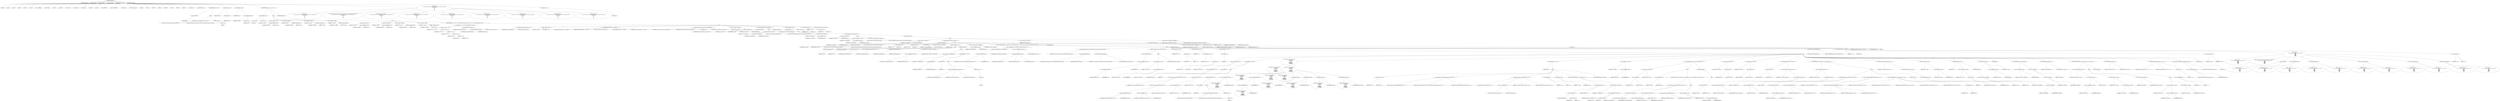 digraph hostapd_notif_assoc {  
"1000130" [label = "(METHOD,hostapd_notif_assoc)" ]
"1000131" [label = "(PARAM,hostapd_data *hapd)" ]
"1000132" [label = "(PARAM,const u8 *addr)" ]
"1000133" [label = "(PARAM,const u8 *req_ies)" ]
"1000134" [label = "(PARAM,size_t req_ies_len)" ]
"1000135" [label = "(PARAM,int reassoc)" ]
"1000136" [label = "(BLOCK,,)" ]
"1000137" [label = "(LOCAL,v5: int)" ]
"1000138" [label = "(LOCAL,v6: int)" ]
"1000139" [label = "(LOCAL,v8: int)" ]
"1000140" [label = "(LOCAL,v9: int)" ]
"1000141" [label = "(LOCAL,v10: int)" ]
"1000142" [label = "(LOCAL,v11: int)" ]
"1000143" [label = "(LOCAL,v12: hostapd_data *)" ]
"1000144" [label = "(LOCAL,v13: const u8 *)" ]
"1000145" [label = "(LOCAL,v14: int)" ]
"1000146" [label = "(LOCAL,v16: size_t)" ]
"1000147" [label = "(LOCAL,v17: const u8 *)" ]
"1000148" [label = "(LOCAL,v18: sta_info *)" ]
"1000149" [label = "(LOCAL,v19: sta_info *)" ]
"1000150" [label = "(LOCAL,v20: bool)" ]
"1000151" [label = "(LOCAL,v21: int)" ]
"1000152" [label = "(LOCAL,v22: unsigned int)" ]
"1000153" [label = "(LOCAL,v23: wpa_state_machine *)" ]
"1000154" [label = "(LOCAL,v24: wpa_event)" ]
"1000155" [label = "(LOCAL,v25: wpa_state_machine *)" ]
"1000156" [label = "(LOCAL,v26: int)" ]
"1000157" [label = "(LOCAL,v27: int)" ]
"1000158" [label = "(LOCAL,v28: u32)" ]
"1000159" [label = "(LOCAL,v29: int)" ]
"1000160" [label = "(LOCAL,v30: bool)" ]
"1000161" [label = "(LOCAL,v31: int)" ]
"1000162" [label = "(LOCAL,v32: u32)" ]
"1000163" [label = "(LOCAL,v33: u8 *)" ]
"1000164" [label = "(LOCAL,eid: u8 [ 1064 ])" ]
"1000165" [label = "(LOCAL,elems: ieee802_11_elems)" ]
"1000166" [label = "(CONTROL_STRUCTURE,if ( !addr ),if ( !addr ))" ]
"1000167" [label = "(<operator>.logicalNot,!addr)" ]
"1000168" [label = "(IDENTIFIER,addr,!addr)" ]
"1000169" [label = "(BLOCK,,)" ]
"1000170" [label = "(wpa_printf,wpa_printf(2, \"hostapd_notif_assoc: Skip event with no address\"))" ]
"1000171" [label = "(LITERAL,2,wpa_printf(2, \"hostapd_notif_assoc: Skip event with no address\"))" ]
"1000172" [label = "(LITERAL,\"hostapd_notif_assoc: Skip event with no address\",wpa_printf(2, \"hostapd_notif_assoc: Skip event with no address\"))" ]
"1000173" [label = "(RETURN,return -1;,return -1;)" ]
"1000174" [label = "(<operator>.minus,-1)" ]
"1000175" [label = "(LITERAL,1,-1)" ]
"1000176" [label = "(<operator>.assignment,v5 = *addr)" ]
"1000177" [label = "(IDENTIFIER,v5,v5 = *addr)" ]
"1000178" [label = "(<operator>.indirection,*addr)" ]
"1000179" [label = "(IDENTIFIER,addr,v5 = *addr)" ]
"1000180" [label = "(<operator>.assignment,v6 = addr[1])" ]
"1000181" [label = "(IDENTIFIER,v6,v6 = addr[1])" ]
"1000182" [label = "(<operator>.indirectIndexAccess,addr[1])" ]
"1000183" [label = "(IDENTIFIER,addr,v6 = addr[1])" ]
"1000184" [label = "(LITERAL,1,v6 = addr[1])" ]
"1000185" [label = "(CONTROL_STRUCTURE,if ( (v5 & 1) != 0 ),if ( (v5 & 1) != 0 ))" ]
"1000186" [label = "(<operator>.notEquals,(v5 & 1) != 0)" ]
"1000187" [label = "(<operator>.and,v5 & 1)" ]
"1000188" [label = "(IDENTIFIER,v5,v5 & 1)" ]
"1000189" [label = "(LITERAL,1,v5 & 1)" ]
"1000190" [label = "(LITERAL,0,(v5 & 1) != 0)" ]
"1000191" [label = "(BLOCK,,)" ]
"1000192" [label = "(<operator>.assignment,v8 = addr[2])" ]
"1000193" [label = "(IDENTIFIER,v8,v8 = addr[2])" ]
"1000194" [label = "(<operator>.indirectIndexAccess,addr[2])" ]
"1000195" [label = "(IDENTIFIER,addr,v8 = addr[2])" ]
"1000196" [label = "(LITERAL,2,v8 = addr[2])" ]
"1000197" [label = "(<operator>.assignment,v9 = addr[3])" ]
"1000198" [label = "(IDENTIFIER,v9,v9 = addr[3])" ]
"1000199" [label = "(<operator>.indirectIndexAccess,addr[3])" ]
"1000200" [label = "(IDENTIFIER,addr,v9 = addr[3])" ]
"1000201" [label = "(LITERAL,3,v9 = addr[3])" ]
"1000202" [label = "(<operator>.assignment,v10 = addr[4])" ]
"1000203" [label = "(IDENTIFIER,v10,v10 = addr[4])" ]
"1000204" [label = "(<operator>.indirectIndexAccess,addr[4])" ]
"1000205" [label = "(IDENTIFIER,addr,v10 = addr[4])" ]
"1000206" [label = "(LITERAL,4,v10 = addr[4])" ]
"1000207" [label = "(<operator>.assignment,v11 = addr[5])" ]
"1000208" [label = "(IDENTIFIER,v11,v11 = addr[5])" ]
"1000209" [label = "(<operator>.indirectIndexAccess,addr[5])" ]
"1000210" [label = "(IDENTIFIER,addr,v11 = addr[5])" ]
"1000211" [label = "(LITERAL,5,v11 = addr[5])" ]
"1000212" [label = "(CONTROL_STRUCTURE,else,else)" ]
"1000213" [label = "(BLOCK,,)" ]
"1000214" [label = "(<operator>.assignment,v8 = addr[2])" ]
"1000215" [label = "(IDENTIFIER,v8,v8 = addr[2])" ]
"1000216" [label = "(<operator>.indirectIndexAccess,addr[2])" ]
"1000217" [label = "(IDENTIFIER,addr,v8 = addr[2])" ]
"1000218" [label = "(LITERAL,2,v8 = addr[2])" ]
"1000219" [label = "(<operator>.assignment,v9 = addr[3])" ]
"1000220" [label = "(IDENTIFIER,v9,v9 = addr[3])" ]
"1000221" [label = "(<operator>.indirectIndexAccess,addr[3])" ]
"1000222" [label = "(IDENTIFIER,addr,v9 = addr[3])" ]
"1000223" [label = "(LITERAL,3,v9 = addr[3])" ]
"1000224" [label = "(<operator>.assignment,v10 = addr[4])" ]
"1000225" [label = "(IDENTIFIER,v10,v10 = addr[4])" ]
"1000226" [label = "(<operator>.indirectIndexAccess,addr[4])" ]
"1000227" [label = "(IDENTIFIER,addr,v10 = addr[4])" ]
"1000228" [label = "(LITERAL,4,v10 = addr[4])" ]
"1000229" [label = "(<operator>.assignment,v11 = addr[5])" ]
"1000230" [label = "(IDENTIFIER,v11,v11 = addr[5])" ]
"1000231" [label = "(<operator>.indirectIndexAccess,addr[5])" ]
"1000232" [label = "(IDENTIFIER,addr,v11 = addr[5])" ]
"1000233" [label = "(LITERAL,5,v11 = addr[5])" ]
"1000234" [label = "(CONTROL_STRUCTURE,if ( v6 | v5 | v8 | v9 | v10 | v11 && memcmp(addr, hapd->own_addr, 6u) ),if ( v6 | v5 | v8 | v9 | v10 | v11 && memcmp(addr, hapd->own_addr, 6u) ))" ]
"1000235" [label = "(<operator>.logicalAnd,v6 | v5 | v8 | v9 | v10 | v11 && memcmp(addr, hapd->own_addr, 6u))" ]
"1000236" [label = "(<operator>.or,v6 | v5 | v8 | v9 | v10 | v11)" ]
"1000237" [label = "(IDENTIFIER,v6,v6 | v5 | v8 | v9 | v10 | v11)" ]
"1000238" [label = "(<operator>.or,v5 | v8 | v9 | v10 | v11)" ]
"1000239" [label = "(IDENTIFIER,v5,v5 | v8 | v9 | v10 | v11)" ]
"1000240" [label = "(<operator>.or,v8 | v9 | v10 | v11)" ]
"1000241" [label = "(IDENTIFIER,v8,v8 | v9 | v10 | v11)" ]
"1000242" [label = "(<operator>.or,v9 | v10 | v11)" ]
"1000243" [label = "(IDENTIFIER,v9,v9 | v10 | v11)" ]
"1000244" [label = "(<operator>.or,v10 | v11)" ]
"1000245" [label = "(IDENTIFIER,v10,v10 | v11)" ]
"1000246" [label = "(IDENTIFIER,v11,v10 | v11)" ]
"1000247" [label = "(memcmp,memcmp(addr, hapd->own_addr, 6u))" ]
"1000248" [label = "(IDENTIFIER,addr,memcmp(addr, hapd->own_addr, 6u))" ]
"1000249" [label = "(<operator>.indirectFieldAccess,hapd->own_addr)" ]
"1000250" [label = "(IDENTIFIER,hapd,memcmp(addr, hapd->own_addr, 6u))" ]
"1000251" [label = "(FIELD_IDENTIFIER,own_addr,own_addr)" ]
"1000252" [label = "(LITERAL,6u,memcmp(addr, hapd->own_addr, 6u))" ]
"1000253" [label = "(BLOCK,,)" ]
"1000254" [label = "(random_add_randomness,random_add_randomness(addr, 6u))" ]
"1000255" [label = "(IDENTIFIER,addr,random_add_randomness(addr, 6u))" ]
"1000256" [label = "(LITERAL,6u,random_add_randomness(addr, 6u))" ]
"1000257" [label = "(<operator>.assignment,v12 = hapd)" ]
"1000258" [label = "(IDENTIFIER,v12,v12 = hapd)" ]
"1000259" [label = "(IDENTIFIER,hapd,v12 = hapd)" ]
"1000260" [label = "(hostapd_logger,hostapd_logger(hapd, addr, 1u, 2, \"associated\"))" ]
"1000261" [label = "(IDENTIFIER,hapd,hostapd_logger(hapd, addr, 1u, 2, \"associated\"))" ]
"1000262" [label = "(IDENTIFIER,addr,hostapd_logger(hapd, addr, 1u, 2, \"associated\"))" ]
"1000263" [label = "(LITERAL,1u,hostapd_logger(hapd, addr, 1u, 2, \"associated\"))" ]
"1000264" [label = "(LITERAL,2,hostapd_logger(hapd, addr, 1u, 2, \"associated\"))" ]
"1000265" [label = "(LITERAL,\"associated\",hostapd_logger(hapd, addr, 1u, 2, \"associated\"))" ]
"1000266" [label = "(ieee802_11_parse_elems,ieee802_11_parse_elems(req_ies, req_ies_len, &elems, 0))" ]
"1000267" [label = "(IDENTIFIER,req_ies,ieee802_11_parse_elems(req_ies, req_ies_len, &elems, 0))" ]
"1000268" [label = "(IDENTIFIER,req_ies_len,ieee802_11_parse_elems(req_ies, req_ies_len, &elems, 0))" ]
"1000269" [label = "(<operator>.addressOf,&elems)" ]
"1000270" [label = "(IDENTIFIER,elems,ieee802_11_parse_elems(req_ies, req_ies_len, &elems, 0))" ]
"1000271" [label = "(LITERAL,0,ieee802_11_parse_elems(req_ies, req_ies_len, &elems, 0))" ]
"1000272" [label = "(<operator>.assignment,v13 = elems.wps_ie)" ]
"1000273" [label = "(IDENTIFIER,v13,v13 = elems.wps_ie)" ]
"1000274" [label = "(<operator>.fieldAccess,elems.wps_ie)" ]
"1000275" [label = "(IDENTIFIER,elems,v13 = elems.wps_ie)" ]
"1000276" [label = "(FIELD_IDENTIFIER,wps_ie,wps_ie)" ]
"1000277" [label = "(CONTROL_STRUCTURE,if ( elems.wps_ie ),if ( elems.wps_ie ))" ]
"1000278" [label = "(<operator>.fieldAccess,elems.wps_ie)" ]
"1000279" [label = "(IDENTIFIER,elems,if ( elems.wps_ie ))" ]
"1000280" [label = "(FIELD_IDENTIFIER,wps_ie,wps_ie)" ]
"1000281" [label = "(BLOCK,,)" ]
"1000282" [label = "(<operator>.assignment,v14 = elems.wps_ie_len)" ]
"1000283" [label = "(IDENTIFIER,v14,v14 = elems.wps_ie_len)" ]
"1000284" [label = "(<operator>.fieldAccess,elems.wps_ie_len)" ]
"1000285" [label = "(IDENTIFIER,elems,v14 = elems.wps_ie_len)" ]
"1000286" [label = "(FIELD_IDENTIFIER,wps_ie_len,wps_ie_len)" ]
"1000287" [label = "(wpa_printf,wpa_printf(2, \"STA included WPS IE in (Re)AssocReq\"))" ]
"1000288" [label = "(LITERAL,2,wpa_printf(2, \"STA included WPS IE in (Re)AssocReq\"))" ]
"1000289" [label = "(LITERAL,\"STA included WPS IE in (Re)AssocReq\",wpa_printf(2, \"STA included WPS IE in (Re)AssocReq\"))" ]
"1000290" [label = "(CONTROL_STRUCTURE,else,else)" ]
"1000291" [label = "(BLOCK,,)" ]
"1000292" [label = "(<operator>.assignment,v13 = elems.rsn_ie)" ]
"1000293" [label = "(IDENTIFIER,v13,v13 = elems.rsn_ie)" ]
"1000294" [label = "(<operator>.fieldAccess,elems.rsn_ie)" ]
"1000295" [label = "(IDENTIFIER,elems,v13 = elems.rsn_ie)" ]
"1000296" [label = "(FIELD_IDENTIFIER,rsn_ie,rsn_ie)" ]
"1000297" [label = "(CONTROL_STRUCTURE,if ( elems.rsn_ie ),if ( elems.rsn_ie ))" ]
"1000298" [label = "(<operator>.fieldAccess,elems.rsn_ie)" ]
"1000299" [label = "(IDENTIFIER,elems,if ( elems.rsn_ie ))" ]
"1000300" [label = "(FIELD_IDENTIFIER,rsn_ie,rsn_ie)" ]
"1000301" [label = "(BLOCK,,)" ]
"1000302" [label = "(<operator>.assignment,v14 = elems.rsn_ie_len)" ]
"1000303" [label = "(IDENTIFIER,v14,v14 = elems.rsn_ie_len)" ]
"1000304" [label = "(<operator>.fieldAccess,elems.rsn_ie_len)" ]
"1000305" [label = "(IDENTIFIER,elems,v14 = elems.rsn_ie_len)" ]
"1000306" [label = "(FIELD_IDENTIFIER,rsn_ie_len,rsn_ie_len)" ]
"1000307" [label = "(wpa_printf,wpa_printf(2, \"STA included RSN IE in (Re)AssocReq\"))" ]
"1000308" [label = "(LITERAL,2,wpa_printf(2, \"STA included RSN IE in (Re)AssocReq\"))" ]
"1000309" [label = "(LITERAL,\"STA included RSN IE in (Re)AssocReq\",wpa_printf(2, \"STA included RSN IE in (Re)AssocReq\"))" ]
"1000310" [label = "(CONTROL_STRUCTURE,else,else)" ]
"1000311" [label = "(BLOCK,,)" ]
"1000312" [label = "(<operator>.assignment,v13 = elems.wpa_ie)" ]
"1000313" [label = "(IDENTIFIER,v13,v13 = elems.wpa_ie)" ]
"1000314" [label = "(<operator>.fieldAccess,elems.wpa_ie)" ]
"1000315" [label = "(IDENTIFIER,elems,v13 = elems.wpa_ie)" ]
"1000316" [label = "(FIELD_IDENTIFIER,wpa_ie,wpa_ie)" ]
"1000317" [label = "(CONTROL_STRUCTURE,if ( !elems.wpa_ie ),if ( !elems.wpa_ie ))" ]
"1000318" [label = "(<operator>.logicalNot,!elems.wpa_ie)" ]
"1000319" [label = "(<operator>.fieldAccess,elems.wpa_ie)" ]
"1000320" [label = "(IDENTIFIER,elems,!elems.wpa_ie)" ]
"1000321" [label = "(FIELD_IDENTIFIER,wpa_ie,wpa_ie)" ]
"1000322" [label = "(BLOCK,,)" ]
"1000323" [label = "(wpa_printf,wpa_printf(2, \"STA did not include WPS/RSN/WPA IE in (Re)AssocReq\"))" ]
"1000324" [label = "(LITERAL,2,wpa_printf(2, \"STA did not include WPS/RSN/WPA IE in (Re)AssocReq\"))" ]
"1000325" [label = "(LITERAL,\"STA did not include WPS/RSN/WPA IE in (Re)AssocReq\",wpa_printf(2, \"STA did not include WPS/RSN/WPA IE in (Re)AssocReq\"))" ]
"1000326" [label = "(<operator>.assignment,v17 = 0)" ]
"1000327" [label = "(IDENTIFIER,v17,v17 = 0)" ]
"1000328" [label = "(LITERAL,0,v17 = 0)" ]
"1000329" [label = "(<operator>.assignment,v16 = 0)" ]
"1000330" [label = "(IDENTIFIER,v16,v16 = 0)" ]
"1000331" [label = "(LITERAL,0,v16 = 0)" ]
"1000332" [label = "(JUMP_TARGET,LABEL_17)" ]
"1000333" [label = "(<operator>.assignment,v18 = ap_get_sta(hapd, addr))" ]
"1000334" [label = "(IDENTIFIER,v18,v18 = ap_get_sta(hapd, addr))" ]
"1000335" [label = "(ap_get_sta,ap_get_sta(hapd, addr))" ]
"1000336" [label = "(IDENTIFIER,hapd,ap_get_sta(hapd, addr))" ]
"1000337" [label = "(IDENTIFIER,addr,ap_get_sta(hapd, addr))" ]
"1000338" [label = "(CONTROL_STRUCTURE,if ( v18 ),if ( v18 ))" ]
"1000339" [label = "(IDENTIFIER,v18,if ( v18 ))" ]
"1000340" [label = "(BLOCK,,)" ]
"1000341" [label = "(<operator>.assignment,v19 = v18)" ]
"1000342" [label = "(IDENTIFIER,v19,v19 = v18)" ]
"1000343" [label = "(IDENTIFIER,v18,v19 = v18)" ]
"1000344" [label = "(ap_sta_no_session_timeout,ap_sta_no_session_timeout(hapd, v18))" ]
"1000345" [label = "(IDENTIFIER,hapd,ap_sta_no_session_timeout(hapd, v18))" ]
"1000346" [label = "(IDENTIFIER,v18,ap_sta_no_session_timeout(hapd, v18))" ]
"1000347" [label = "(accounting_sta_stop,accounting_sta_stop(hapd, v19))" ]
"1000348" [label = "(IDENTIFIER,hapd,accounting_sta_stop(hapd, v19))" ]
"1000349" [label = "(IDENTIFIER,v19,accounting_sta_stop(hapd, v19))" ]
"1000350" [label = "(<operator>.assignment,v19->timeout_next = STA_NULLFUNC)" ]
"1000351" [label = "(<operator>.indirectFieldAccess,v19->timeout_next)" ]
"1000352" [label = "(IDENTIFIER,v19,v19->timeout_next = STA_NULLFUNC)" ]
"1000353" [label = "(FIELD_IDENTIFIER,timeout_next,timeout_next)" ]
"1000354" [label = "(IDENTIFIER,STA_NULLFUNC,v19->timeout_next = STA_NULLFUNC)" ]
"1000355" [label = "(CONTROL_STRUCTURE,else,else)" ]
"1000356" [label = "(BLOCK,,)" ]
"1000357" [label = "(<operator>.assignment,v19 = ap_sta_add(hapd, addr))" ]
"1000358" [label = "(IDENTIFIER,v19,v19 = ap_sta_add(hapd, addr))" ]
"1000359" [label = "(ap_sta_add,ap_sta_add(hapd, addr))" ]
"1000360" [label = "(IDENTIFIER,hapd,ap_sta_add(hapd, addr))" ]
"1000361" [label = "(IDENTIFIER,addr,ap_sta_add(hapd, addr))" ]
"1000362" [label = "(CONTROL_STRUCTURE,if ( !v19 ),if ( !v19 ))" ]
"1000363" [label = "(<operator>.logicalNot,!v19)" ]
"1000364" [label = "(IDENTIFIER,v19,!v19)" ]
"1000365" [label = "(BLOCK,,)" ]
"1000366" [label = "(hostapd_drv_sta_disassoc,hostapd_drv_sta_disassoc(hapd, addr, 5))" ]
"1000367" [label = "(IDENTIFIER,hapd,hostapd_drv_sta_disassoc(hapd, addr, 5))" ]
"1000368" [label = "(IDENTIFIER,addr,hostapd_drv_sta_disassoc(hapd, addr, 5))" ]
"1000369" [label = "(LITERAL,5,hostapd_drv_sta_disassoc(hapd, addr, 5))" ]
"1000370" [label = "(RETURN,return -1;,return -1;)" ]
"1000371" [label = "(<operator>.minus,-1)" ]
"1000372" [label = "(LITERAL,1,-1)" ]
"1000373" [label = "(<operators>.assignmentAnd,v19->flags &= 0xFFFECFFF)" ]
"1000374" [label = "(<operator>.indirectFieldAccess,v19->flags)" ]
"1000375" [label = "(IDENTIFIER,v19,v19->flags &= 0xFFFECFFF)" ]
"1000376" [label = "(FIELD_IDENTIFIER,flags,flags)" ]
"1000377" [label = "(LITERAL,0xFFFECFFF,v19->flags &= 0xFFFECFFF)" ]
"1000378" [label = "(CONTROL_STRUCTURE,if ( hapd->iface->drv_max_acl_mac_addrs || hostapd_check_acl(hapd, addr, 0) == 1 ),if ( hapd->iface->drv_max_acl_mac_addrs || hostapd_check_acl(hapd, addr, 0) == 1 ))" ]
"1000379" [label = "(<operator>.logicalOr,hapd->iface->drv_max_acl_mac_addrs || hostapd_check_acl(hapd, addr, 0) == 1)" ]
"1000380" [label = "(<operator>.indirectFieldAccess,hapd->iface->drv_max_acl_mac_addrs)" ]
"1000381" [label = "(<operator>.indirectFieldAccess,hapd->iface)" ]
"1000382" [label = "(IDENTIFIER,hapd,hapd->iface->drv_max_acl_mac_addrs || hostapd_check_acl(hapd, addr, 0) == 1)" ]
"1000383" [label = "(FIELD_IDENTIFIER,iface,iface)" ]
"1000384" [label = "(FIELD_IDENTIFIER,drv_max_acl_mac_addrs,drv_max_acl_mac_addrs)" ]
"1000385" [label = "(<operator>.equals,hostapd_check_acl(hapd, addr, 0) == 1)" ]
"1000386" [label = "(hostapd_check_acl,hostapd_check_acl(hapd, addr, 0))" ]
"1000387" [label = "(IDENTIFIER,hapd,hostapd_check_acl(hapd, addr, 0))" ]
"1000388" [label = "(IDENTIFIER,addr,hostapd_check_acl(hapd, addr, 0))" ]
"1000389" [label = "(LITERAL,0,hostapd_check_acl(hapd, addr, 0))" ]
"1000390" [label = "(LITERAL,1,hostapd_check_acl(hapd, addr, 0) == 1)" ]
"1000391" [label = "(BLOCK,,)" ]
"1000392" [label = "(ap_copy_sta_supp_op_classes,ap_copy_sta_supp_op_classes(v19, elems.supp_op_classes, elems.supp_op_classes_len))" ]
"1000393" [label = "(IDENTIFIER,v19,ap_copy_sta_supp_op_classes(v19, elems.supp_op_classes, elems.supp_op_classes_len))" ]
"1000394" [label = "(<operator>.fieldAccess,elems.supp_op_classes)" ]
"1000395" [label = "(IDENTIFIER,elems,ap_copy_sta_supp_op_classes(v19, elems.supp_op_classes, elems.supp_op_classes_len))" ]
"1000396" [label = "(FIELD_IDENTIFIER,supp_op_classes,supp_op_classes)" ]
"1000397" [label = "(<operator>.fieldAccess,elems.supp_op_classes_len)" ]
"1000398" [label = "(IDENTIFIER,elems,ap_copy_sta_supp_op_classes(v19, elems.supp_op_classes, elems.supp_op_classes_len))" ]
"1000399" [label = "(FIELD_IDENTIFIER,supp_op_classes_len,supp_op_classes_len)" ]
"1000400" [label = "(CONTROL_STRUCTURE,if ( !hapd->conf->wpa ),if ( !hapd->conf->wpa ))" ]
"1000401" [label = "(<operator>.logicalNot,!hapd->conf->wpa)" ]
"1000402" [label = "(<operator>.indirectFieldAccess,hapd->conf->wpa)" ]
"1000403" [label = "(<operator>.indirectFieldAccess,hapd->conf)" ]
"1000404" [label = "(IDENTIFIER,hapd,!hapd->conf->wpa)" ]
"1000405" [label = "(FIELD_IDENTIFIER,conf,conf)" ]
"1000406" [label = "(FIELD_IDENTIFIER,wpa,wpa)" ]
"1000407" [label = "(BLOCK,,)" ]
"1000408" [label = "(<operator>.assignment,v22 = v19->flags)" ]
"1000409" [label = "(IDENTIFIER,v22,v22 = v19->flags)" ]
"1000410" [label = "(<operator>.indirectFieldAccess,v19->flags)" ]
"1000411" [label = "(IDENTIFIER,v19,v22 = v19->flags)" ]
"1000412" [label = "(FIELD_IDENTIFIER,flags,flags)" ]
"1000413" [label = "(CONTROL_STRUCTURE,goto LABEL_29;,goto LABEL_29;)" ]
"1000414" [label = "(<operator>.assignment,v20 = v17 == 0)" ]
"1000415" [label = "(IDENTIFIER,v20,v20 = v17 == 0)" ]
"1000416" [label = "(<operator>.equals,v17 == 0)" ]
"1000417" [label = "(IDENTIFIER,v17,v17 == 0)" ]
"1000418" [label = "(LITERAL,0,v17 == 0)" ]
"1000419" [label = "(CONTROL_STRUCTURE,if ( v17 ),if ( v17 ))" ]
"1000420" [label = "(IDENTIFIER,v17,if ( v17 ))" ]
"1000421" [label = "(<operator>.assignment,v20 = v16 == 0)" ]
"1000422" [label = "(IDENTIFIER,v20,v20 = v16 == 0)" ]
"1000423" [label = "(<operator>.equals,v16 == 0)" ]
"1000424" [label = "(IDENTIFIER,v16,v16 == 0)" ]
"1000425" [label = "(LITERAL,0,v16 == 0)" ]
"1000426" [label = "(CONTROL_STRUCTURE,if ( !v20 ),if ( !v20 ))" ]
"1000427" [label = "(<operator>.logicalNot,!v20)" ]
"1000428" [label = "(IDENTIFIER,v20,!v20)" ]
"1000429" [label = "(BLOCK,,)" ]
"1000430" [label = "(<operator>.assignment,v25 = v19->wpa_sm)" ]
"1000431" [label = "(IDENTIFIER,v25,v25 = v19->wpa_sm)" ]
"1000432" [label = "(<operator>.indirectFieldAccess,v19->wpa_sm)" ]
"1000433" [label = "(IDENTIFIER,v19,v25 = v19->wpa_sm)" ]
"1000434" [label = "(FIELD_IDENTIFIER,wpa_sm,wpa_sm)" ]
"1000435" [label = "(CONTROL_STRUCTURE,if ( !v25 ),if ( !v25 ))" ]
"1000436" [label = "(<operator>.logicalNot,!v25)" ]
"1000437" [label = "(IDENTIFIER,v25,!v25)" ]
"1000438" [label = "(BLOCK,,)" ]
"1000439" [label = "(<operator>.assignment,v25 = wpa_auth_sta_init(hapd->wpa_auth, v19->addr, 0))" ]
"1000440" [label = "(IDENTIFIER,v25,v25 = wpa_auth_sta_init(hapd->wpa_auth, v19->addr, 0))" ]
"1000441" [label = "(wpa_auth_sta_init,wpa_auth_sta_init(hapd->wpa_auth, v19->addr, 0))" ]
"1000442" [label = "(<operator>.indirectFieldAccess,hapd->wpa_auth)" ]
"1000443" [label = "(IDENTIFIER,hapd,wpa_auth_sta_init(hapd->wpa_auth, v19->addr, 0))" ]
"1000444" [label = "(FIELD_IDENTIFIER,wpa_auth,wpa_auth)" ]
"1000445" [label = "(<operator>.indirectFieldAccess,v19->addr)" ]
"1000446" [label = "(IDENTIFIER,v19,wpa_auth_sta_init(hapd->wpa_auth, v19->addr, 0))" ]
"1000447" [label = "(FIELD_IDENTIFIER,addr,addr)" ]
"1000448" [label = "(LITERAL,0,wpa_auth_sta_init(hapd->wpa_auth, v19->addr, 0))" ]
"1000449" [label = "(<operator>.assignment,v19->wpa_sm = v25)" ]
"1000450" [label = "(<operator>.indirectFieldAccess,v19->wpa_sm)" ]
"1000451" [label = "(IDENTIFIER,v19,v19->wpa_sm = v25)" ]
"1000452" [label = "(FIELD_IDENTIFIER,wpa_sm,wpa_sm)" ]
"1000453" [label = "(IDENTIFIER,v25,v19->wpa_sm = v25)" ]
"1000454" [label = "(CONTROL_STRUCTURE,if ( !v25 ),if ( !v25 ))" ]
"1000455" [label = "(<operator>.logicalNot,!v25)" ]
"1000456" [label = "(IDENTIFIER,v25,!v25)" ]
"1000457" [label = "(BLOCK,,)" ]
"1000458" [label = "(wpa_printf,wpa_printf(5, \"Failed to initialize WPA state machine\"))" ]
"1000459" [label = "(LITERAL,5,wpa_printf(5, \"Failed to initialize WPA state machine\"))" ]
"1000460" [label = "(LITERAL,\"Failed to initialize WPA state machine\",wpa_printf(5, \"Failed to initialize WPA state machine\"))" ]
"1000461" [label = "(RETURN,return -1;,return -1;)" ]
"1000462" [label = "(<operator>.minus,-1)" ]
"1000463" [label = "(LITERAL,1,-1)" ]
"1000464" [label = "(<operator>.assignment,v26 = wpa_validate_wpa_ie(\n                        hapd->wpa_auth,\n                        v25,\n                        hapd->iface->freq,\n                        v17,\n                        v16,\n                        elems.mdie,\n                        elems.mdie_len,\n                        elems.owe_dh,\n                        elems.owe_dh_len))" ]
"1000465" [label = "(IDENTIFIER,v26,v26 = wpa_validate_wpa_ie(\n                        hapd->wpa_auth,\n                        v25,\n                        hapd->iface->freq,\n                        v17,\n                        v16,\n                        elems.mdie,\n                        elems.mdie_len,\n                        elems.owe_dh,\n                        elems.owe_dh_len))" ]
"1000466" [label = "(wpa_validate_wpa_ie,wpa_validate_wpa_ie(\n                        hapd->wpa_auth,\n                        v25,\n                        hapd->iface->freq,\n                        v17,\n                        v16,\n                        elems.mdie,\n                        elems.mdie_len,\n                        elems.owe_dh,\n                        elems.owe_dh_len))" ]
"1000467" [label = "(<operator>.indirectFieldAccess,hapd->wpa_auth)" ]
"1000468" [label = "(IDENTIFIER,hapd,wpa_validate_wpa_ie(\n                        hapd->wpa_auth,\n                        v25,\n                        hapd->iface->freq,\n                        v17,\n                        v16,\n                        elems.mdie,\n                        elems.mdie_len,\n                        elems.owe_dh,\n                        elems.owe_dh_len))" ]
"1000469" [label = "(FIELD_IDENTIFIER,wpa_auth,wpa_auth)" ]
"1000470" [label = "(IDENTIFIER,v25,wpa_validate_wpa_ie(\n                        hapd->wpa_auth,\n                        v25,\n                        hapd->iface->freq,\n                        v17,\n                        v16,\n                        elems.mdie,\n                        elems.mdie_len,\n                        elems.owe_dh,\n                        elems.owe_dh_len))" ]
"1000471" [label = "(<operator>.indirectFieldAccess,hapd->iface->freq)" ]
"1000472" [label = "(<operator>.indirectFieldAccess,hapd->iface)" ]
"1000473" [label = "(IDENTIFIER,hapd,wpa_validate_wpa_ie(\n                        hapd->wpa_auth,\n                        v25,\n                        hapd->iface->freq,\n                        v17,\n                        v16,\n                        elems.mdie,\n                        elems.mdie_len,\n                        elems.owe_dh,\n                        elems.owe_dh_len))" ]
"1000474" [label = "(FIELD_IDENTIFIER,iface,iface)" ]
"1000475" [label = "(FIELD_IDENTIFIER,freq,freq)" ]
"1000476" [label = "(IDENTIFIER,v17,wpa_validate_wpa_ie(\n                        hapd->wpa_auth,\n                        v25,\n                        hapd->iface->freq,\n                        v17,\n                        v16,\n                        elems.mdie,\n                        elems.mdie_len,\n                        elems.owe_dh,\n                        elems.owe_dh_len))" ]
"1000477" [label = "(IDENTIFIER,v16,wpa_validate_wpa_ie(\n                        hapd->wpa_auth,\n                        v25,\n                        hapd->iface->freq,\n                        v17,\n                        v16,\n                        elems.mdie,\n                        elems.mdie_len,\n                        elems.owe_dh,\n                        elems.owe_dh_len))" ]
"1000478" [label = "(<operator>.fieldAccess,elems.mdie)" ]
"1000479" [label = "(IDENTIFIER,elems,wpa_validate_wpa_ie(\n                        hapd->wpa_auth,\n                        v25,\n                        hapd->iface->freq,\n                        v17,\n                        v16,\n                        elems.mdie,\n                        elems.mdie_len,\n                        elems.owe_dh,\n                        elems.owe_dh_len))" ]
"1000480" [label = "(FIELD_IDENTIFIER,mdie,mdie)" ]
"1000481" [label = "(<operator>.fieldAccess,elems.mdie_len)" ]
"1000482" [label = "(IDENTIFIER,elems,wpa_validate_wpa_ie(\n                        hapd->wpa_auth,\n                        v25,\n                        hapd->iface->freq,\n                        v17,\n                        v16,\n                        elems.mdie,\n                        elems.mdie_len,\n                        elems.owe_dh,\n                        elems.owe_dh_len))" ]
"1000483" [label = "(FIELD_IDENTIFIER,mdie_len,mdie_len)" ]
"1000484" [label = "(<operator>.fieldAccess,elems.owe_dh)" ]
"1000485" [label = "(IDENTIFIER,elems,wpa_validate_wpa_ie(\n                        hapd->wpa_auth,\n                        v25,\n                        hapd->iface->freq,\n                        v17,\n                        v16,\n                        elems.mdie,\n                        elems.mdie_len,\n                        elems.owe_dh,\n                        elems.owe_dh_len))" ]
"1000486" [label = "(FIELD_IDENTIFIER,owe_dh,owe_dh)" ]
"1000487" [label = "(<operator>.fieldAccess,elems.owe_dh_len)" ]
"1000488" [label = "(IDENTIFIER,elems,wpa_validate_wpa_ie(\n                        hapd->wpa_auth,\n                        v25,\n                        hapd->iface->freq,\n                        v17,\n                        v16,\n                        elems.mdie,\n                        elems.mdie_len,\n                        elems.owe_dh,\n                        elems.owe_dh_len))" ]
"1000489" [label = "(FIELD_IDENTIFIER,owe_dh_len,owe_dh_len)" ]
"1000490" [label = "(CONTROL_STRUCTURE,if ( v26 ),if ( v26 ))" ]
"1000491" [label = "(IDENTIFIER,v26,if ( v26 ))" ]
"1000492" [label = "(BLOCK,,)" ]
"1000493" [label = "(<operator>.assignment,v27 = v26)" ]
"1000494" [label = "(IDENTIFIER,v27,v27 = v26)" ]
"1000495" [label = "(IDENTIFIER,v26,v27 = v26)" ]
"1000496" [label = "(wpa_printf,wpa_printf(2, \"WPA/RSN information element rejected? (res %u)\", v26))" ]
"1000497" [label = "(LITERAL,2,wpa_printf(2, \"WPA/RSN information element rejected? (res %u)\", v26))" ]
"1000498" [label = "(LITERAL,\"WPA/RSN information element rejected? (res %u)\",wpa_printf(2, \"WPA/RSN information element rejected? (res %u)\", v26))" ]
"1000499" [label = "(IDENTIFIER,v26,wpa_printf(2, \"WPA/RSN information element rejected? (res %u)\", v26))" ]
"1000500" [label = "(wpa_hexdump,wpa_hexdump(2, (const unsigned __int8 *)\"IE\", v17, v16))" ]
"1000501" [label = "(LITERAL,2,wpa_hexdump(2, (const unsigned __int8 *)\"IE\", v17, v16))" ]
"1000502" [label = "(<operator>.cast,(const unsigned __int8 *)\"IE\")" ]
"1000503" [label = "(UNKNOWN,const unsigned __int8 *,const unsigned __int8 *)" ]
"1000504" [label = "(LITERAL,\"IE\",(const unsigned __int8 *)\"IE\")" ]
"1000505" [label = "(IDENTIFIER,v17,wpa_hexdump(2, (const unsigned __int8 *)\"IE\", v17, v16))" ]
"1000506" [label = "(IDENTIFIER,v16,wpa_hexdump(2, (const unsigned __int8 *)\"IE\", v17, v16))" ]
"1000507" [label = "(<operator>.assignment,v21 = 13)" ]
"1000508" [label = "(IDENTIFIER,v21,v21 = 13)" ]
"1000509" [label = "(LITERAL,13,v21 = 13)" ]
"1000510" [label = "(<operator>.assignment,v12 = hapd)" ]
"1000511" [label = "(IDENTIFIER,v12,v12 = hapd)" ]
"1000512" [label = "(IDENTIFIER,hapd,v12 = hapd)" ]
"1000513" [label = "(CONTROL_STRUCTURE,if ( (unsigned int)(v27 - 2) < 7 ),if ( (unsigned int)(v27 - 2) < 7 ))" ]
"1000514" [label = "(<operator>.lessThan,(unsigned int)(v27 - 2) < 7)" ]
"1000515" [label = "(<operator>.cast,(unsigned int)(v27 - 2))" ]
"1000516" [label = "(UNKNOWN,unsigned int,unsigned int)" ]
"1000517" [label = "(<operator>.subtraction,v27 - 2)" ]
"1000518" [label = "(IDENTIFIER,v27,v27 - 2)" ]
"1000519" [label = "(LITERAL,2,v27 - 2)" ]
"1000520" [label = "(LITERAL,7,(unsigned int)(v27 - 2) < 7)" ]
"1000521" [label = "(<operator>.assignment,v21 = dword_8B0D8[v27 - 2])" ]
"1000522" [label = "(IDENTIFIER,v21,v21 = dword_8B0D8[v27 - 2])" ]
"1000523" [label = "(<operator>.indirectIndexAccess,dword_8B0D8[v27 - 2])" ]
"1000524" [label = "(IDENTIFIER,dword_8B0D8,v21 = dword_8B0D8[v27 - 2])" ]
"1000525" [label = "(<operator>.subtraction,v27 - 2)" ]
"1000526" [label = "(IDENTIFIER,v27,v27 - 2)" ]
"1000527" [label = "(LITERAL,2,v27 - 2)" ]
"1000528" [label = "(CONTROL_STRUCTURE,goto LABEL_41;,goto LABEL_41;)" ]
"1000529" [label = "(<operator>.assignment,v28 = v19->flags)" ]
"1000530" [label = "(IDENTIFIER,v28,v28 = v19->flags)" ]
"1000531" [label = "(<operator>.indirectFieldAccess,v19->flags)" ]
"1000532" [label = "(IDENTIFIER,v19,v28 = v19->flags)" ]
"1000533" [label = "(FIELD_IDENTIFIER,flags,flags)" ]
"1000534" [label = "(CONTROL_STRUCTURE,if ( (v28 & 0x402) == 1026 ),if ( (v28 & 0x402) == 1026 ))" ]
"1000535" [label = "(<operator>.equals,(v28 & 0x402) == 1026)" ]
"1000536" [label = "(<operator>.and,v28 & 0x402)" ]
"1000537" [label = "(IDENTIFIER,v28,v28 & 0x402)" ]
"1000538" [label = "(LITERAL,0x402,v28 & 0x402)" ]
"1000539" [label = "(LITERAL,1026,(v28 & 0x402) == 1026)" ]
"1000540" [label = "(BLOCK,,)" ]
"1000541" [label = "(<operator>.assignment,v12 = hapd)" ]
"1000542" [label = "(IDENTIFIER,v12,v12 = hapd)" ]
"1000543" [label = "(IDENTIFIER,hapd,v12 = hapd)" ]
"1000544" [label = "(CONTROL_STRUCTURE,if ( !v19->sa_query_timed_out && v19->sa_query_count >= 1 ),if ( !v19->sa_query_timed_out && v19->sa_query_count >= 1 ))" ]
"1000545" [label = "(<operator>.logicalAnd,!v19->sa_query_timed_out && v19->sa_query_count >= 1)" ]
"1000546" [label = "(<operator>.logicalNot,!v19->sa_query_timed_out)" ]
"1000547" [label = "(<operator>.indirectFieldAccess,v19->sa_query_timed_out)" ]
"1000548" [label = "(IDENTIFIER,v19,!v19->sa_query_timed_out)" ]
"1000549" [label = "(FIELD_IDENTIFIER,sa_query_timed_out,sa_query_timed_out)" ]
"1000550" [label = "(<operator>.greaterEqualsThan,v19->sa_query_count >= 1)" ]
"1000551" [label = "(<operator>.indirectFieldAccess,v19->sa_query_count)" ]
"1000552" [label = "(IDENTIFIER,v19,v19->sa_query_count >= 1)" ]
"1000553" [label = "(FIELD_IDENTIFIER,sa_query_count,sa_query_count)" ]
"1000554" [label = "(LITERAL,1,v19->sa_query_count >= 1)" ]
"1000555" [label = "(BLOCK,,)" ]
"1000556" [label = "(ap_check_sa_query_timeout,ap_check_sa_query_timeout(hapd, v19))" ]
"1000557" [label = "(IDENTIFIER,hapd,ap_check_sa_query_timeout(hapd, v19))" ]
"1000558" [label = "(IDENTIFIER,v19,ap_check_sa_query_timeout(hapd, v19))" ]
"1000559" [label = "(<operator>.assignment,v28 = v19->flags)" ]
"1000560" [label = "(IDENTIFIER,v28,v28 = v19->flags)" ]
"1000561" [label = "(<operator>.indirectFieldAccess,v19->flags)" ]
"1000562" [label = "(IDENTIFIER,v19,v28 = v19->flags)" ]
"1000563" [label = "(FIELD_IDENTIFIER,flags,flags)" ]
"1000564" [label = "(CONTROL_STRUCTURE,else,else)" ]
"1000565" [label = "(BLOCK,,)" ]
"1000566" [label = "(<operator>.assignment,v12 = hapd)" ]
"1000567" [label = "(IDENTIFIER,v12,v12 = hapd)" ]
"1000568" [label = "(IDENTIFIER,hapd,v12 = hapd)" ]
"1000569" [label = "(<operator>.assignment,v29 = v28 & 0x402)" ]
"1000570" [label = "(IDENTIFIER,v29,v29 = v28 & 0x402)" ]
"1000571" [label = "(<operator>.and,v28 & 0x402)" ]
"1000572" [label = "(IDENTIFIER,v28,v28 & 0x402)" ]
"1000573" [label = "(LITERAL,0x402,v28 & 0x402)" ]
"1000574" [label = "(<operator>.assignment,v30 = v29 == 1026)" ]
"1000575" [label = "(IDENTIFIER,v30,v30 = v29 == 1026)" ]
"1000576" [label = "(<operator>.equals,v29 == 1026)" ]
"1000577" [label = "(IDENTIFIER,v29,v29 == 1026)" ]
"1000578" [label = "(LITERAL,1026,v29 == 1026)" ]
"1000579" [label = "(CONTROL_STRUCTURE,if ( v29 == 1026 ),if ( v29 == 1026 ))" ]
"1000580" [label = "(<operator>.equals,v29 == 1026)" ]
"1000581" [label = "(IDENTIFIER,v29,v29 == 1026)" ]
"1000582" [label = "(LITERAL,1026,v29 == 1026)" ]
"1000583" [label = "(<operator>.assignment,v30 = v19->sa_query_timed_out == 0)" ]
"1000584" [label = "(IDENTIFIER,v30,v30 = v19->sa_query_timed_out == 0)" ]
"1000585" [label = "(<operator>.equals,v19->sa_query_timed_out == 0)" ]
"1000586" [label = "(<operator>.indirectFieldAccess,v19->sa_query_timed_out)" ]
"1000587" [label = "(IDENTIFIER,v19,v19->sa_query_timed_out == 0)" ]
"1000588" [label = "(FIELD_IDENTIFIER,sa_query_timed_out,sa_query_timed_out)" ]
"1000589" [label = "(LITERAL,0,v19->sa_query_timed_out == 0)" ]
"1000590" [label = "(CONTROL_STRUCTURE,if ( v30 && v19->auth_alg != 2 ),if ( v30 && v19->auth_alg != 2 ))" ]
"1000591" [label = "(<operator>.logicalAnd,v30 && v19->auth_alg != 2)" ]
"1000592" [label = "(IDENTIFIER,v30,v30 && v19->auth_alg != 2)" ]
"1000593" [label = "(<operator>.notEquals,v19->auth_alg != 2)" ]
"1000594" [label = "(<operator>.indirectFieldAccess,v19->auth_alg)" ]
"1000595" [label = "(IDENTIFIER,v19,v19->auth_alg != 2)" ]
"1000596" [label = "(FIELD_IDENTIFIER,auth_alg,auth_alg)" ]
"1000597" [label = "(LITERAL,2,v19->auth_alg != 2)" ]
"1000598" [label = "(BLOCK,,)" ]
"1000599" [label = "(CONTROL_STRUCTURE,if ( !v19->sa_query_count ),if ( !v19->sa_query_count ))" ]
"1000600" [label = "(<operator>.logicalNot,!v19->sa_query_count)" ]
"1000601" [label = "(<operator>.indirectFieldAccess,v19->sa_query_count)" ]
"1000602" [label = "(IDENTIFIER,v19,!v19->sa_query_count)" ]
"1000603" [label = "(FIELD_IDENTIFIER,sa_query_count,sa_query_count)" ]
"1000604" [label = "(ap_sta_start_sa_query,ap_sta_start_sa_query(v12, v19))" ]
"1000605" [label = "(IDENTIFIER,v12,ap_sta_start_sa_query(v12, v19))" ]
"1000606" [label = "(IDENTIFIER,v19,ap_sta_start_sa_query(v12, v19))" ]
"1000607" [label = "(<operator>.assignment,v33 = hostapd_eid_assoc_comeback_time(v12, v19, eid))" ]
"1000608" [label = "(IDENTIFIER,v33,v33 = hostapd_eid_assoc_comeback_time(v12, v19, eid))" ]
"1000609" [label = "(hostapd_eid_assoc_comeback_time,hostapd_eid_assoc_comeback_time(v12, v19, eid))" ]
"1000610" [label = "(IDENTIFIER,v12,hostapd_eid_assoc_comeback_time(v12, v19, eid))" ]
"1000611" [label = "(IDENTIFIER,v19,hostapd_eid_assoc_comeback_time(v12, v19, eid))" ]
"1000612" [label = "(IDENTIFIER,eid,hostapd_eid_assoc_comeback_time(v12, v19, eid))" ]
"1000613" [label = "(hostapd_sta_assoc,hostapd_sta_assoc(v12, addr, reassoc, 0x1Eu, eid, v33 - eid))" ]
"1000614" [label = "(IDENTIFIER,v12,hostapd_sta_assoc(v12, addr, reassoc, 0x1Eu, eid, v33 - eid))" ]
"1000615" [label = "(IDENTIFIER,addr,hostapd_sta_assoc(v12, addr, reassoc, 0x1Eu, eid, v33 - eid))" ]
"1000616" [label = "(IDENTIFIER,reassoc,hostapd_sta_assoc(v12, addr, reassoc, 0x1Eu, eid, v33 - eid))" ]
"1000617" [label = "(LITERAL,0x1Eu,hostapd_sta_assoc(v12, addr, reassoc, 0x1Eu, eid, v33 - eid))" ]
"1000618" [label = "(IDENTIFIER,eid,hostapd_sta_assoc(v12, addr, reassoc, 0x1Eu, eid, v33 - eid))" ]
"1000619" [label = "(<operator>.subtraction,v33 - eid)" ]
"1000620" [label = "(IDENTIFIER,v33,v33 - eid)" ]
"1000621" [label = "(IDENTIFIER,eid,v33 - eid)" ]
"1000622" [label = "(RETURN,return 0;,return 0;)" ]
"1000623" [label = "(LITERAL,0,return 0;)" ]
"1000624" [label = "(<operator>.assignment,v31 = wpa_auth_uses_mfp(v19->wpa_sm))" ]
"1000625" [label = "(IDENTIFIER,v31,v31 = wpa_auth_uses_mfp(v19->wpa_sm))" ]
"1000626" [label = "(wpa_auth_uses_mfp,wpa_auth_uses_mfp(v19->wpa_sm))" ]
"1000627" [label = "(<operator>.indirectFieldAccess,v19->wpa_sm)" ]
"1000628" [label = "(IDENTIFIER,v19,wpa_auth_uses_mfp(v19->wpa_sm))" ]
"1000629" [label = "(FIELD_IDENTIFIER,wpa_sm,wpa_sm)" ]
"1000630" [label = "(<operator>.assignment,v32 = v19->flags)" ]
"1000631" [label = "(IDENTIFIER,v32,v32 = v19->flags)" ]
"1000632" [label = "(<operator>.indirectFieldAccess,v19->flags)" ]
"1000633" [label = "(IDENTIFIER,v19,v32 = v19->flags)" ]
"1000634" [label = "(FIELD_IDENTIFIER,flags,flags)" ]
"1000635" [label = "(CONTROL_STRUCTURE,if ( v31 ),if ( v31 ))" ]
"1000636" [label = "(IDENTIFIER,v31,if ( v31 ))" ]
"1000637" [label = "(<operator>.assignment,v22 = v32 | 0x400)" ]
"1000638" [label = "(IDENTIFIER,v22,v22 = v32 | 0x400)" ]
"1000639" [label = "(<operator>.or,v32 | 0x400)" ]
"1000640" [label = "(IDENTIFIER,v32,v32 | 0x400)" ]
"1000641" [label = "(LITERAL,0x400,v32 | 0x400)" ]
"1000642" [label = "(CONTROL_STRUCTURE,else,else)" ]
"1000643" [label = "(<operator>.assignment,v22 = v32 & 0xFFFFFBFF)" ]
"1000644" [label = "(IDENTIFIER,v22,v22 = v32 & 0xFFFFFBFF)" ]
"1000645" [label = "(<operator>.and,v32 & 0xFFFFFBFF)" ]
"1000646" [label = "(IDENTIFIER,v32,v32 & 0xFFFFFBFF)" ]
"1000647" [label = "(LITERAL,0xFFFFFBFF,v32 & 0xFFFFFBFF)" ]
"1000648" [label = "(<operator>.assignment,v19->flags = v22)" ]
"1000649" [label = "(<operator>.indirectFieldAccess,v19->flags)" ]
"1000650" [label = "(IDENTIFIER,v19,v19->flags = v22)" ]
"1000651" [label = "(FIELD_IDENTIFIER,flags,flags)" ]
"1000652" [label = "(IDENTIFIER,v22,v19->flags = v22)" ]
"1000653" [label = "(JUMP_TARGET,LABEL_29)" ]
"1000654" [label = "(<operator>.assignment,v19->flags = v22 & 0xFFF7FFFC | 3)" ]
"1000655" [label = "(<operator>.indirectFieldAccess,v19->flags)" ]
"1000656" [label = "(IDENTIFIER,v19,v19->flags = v22 & 0xFFF7FFFC | 3)" ]
"1000657" [label = "(FIELD_IDENTIFIER,flags,flags)" ]
"1000658" [label = "(<operator>.or,v22 & 0xFFF7FFFC | 3)" ]
"1000659" [label = "(<operator>.and,v22 & 0xFFF7FFFC)" ]
"1000660" [label = "(IDENTIFIER,v22,v22 & 0xFFF7FFFC)" ]
"1000661" [label = "(LITERAL,0xFFF7FFFC,v22 & 0xFFF7FFFC)" ]
"1000662" [label = "(LITERAL,3,v22 & 0xFFF7FFFC | 3)" ]
"1000663" [label = "(hostapd_set_sta_flags,hostapd_set_sta_flags(v12, v19))" ]
"1000664" [label = "(IDENTIFIER,v12,hostapd_set_sta_flags(v12, v19))" ]
"1000665" [label = "(IDENTIFIER,v19,hostapd_set_sta_flags(v12, v19))" ]
"1000666" [label = "(CONTROL_STRUCTURE,if ( reassoc && v19->auth_alg == 2 ),if ( reassoc && v19->auth_alg == 2 ))" ]
"1000667" [label = "(<operator>.logicalAnd,reassoc && v19->auth_alg == 2)" ]
"1000668" [label = "(IDENTIFIER,reassoc,reassoc && v19->auth_alg == 2)" ]
"1000669" [label = "(<operator>.equals,v19->auth_alg == 2)" ]
"1000670" [label = "(<operator>.indirectFieldAccess,v19->auth_alg)" ]
"1000671" [label = "(IDENTIFIER,v19,v19->auth_alg == 2)" ]
"1000672" [label = "(FIELD_IDENTIFIER,auth_alg,auth_alg)" ]
"1000673" [label = "(LITERAL,2,v19->auth_alg == 2)" ]
"1000674" [label = "(BLOCK,,)" ]
"1000675" [label = "(<operator>.assignment,v23 = v19->wpa_sm)" ]
"1000676" [label = "(IDENTIFIER,v23,v23 = v19->wpa_sm)" ]
"1000677" [label = "(<operator>.indirectFieldAccess,v19->wpa_sm)" ]
"1000678" [label = "(IDENTIFIER,v19,v23 = v19->wpa_sm)" ]
"1000679" [label = "(FIELD_IDENTIFIER,wpa_sm,wpa_sm)" ]
"1000680" [label = "(<operator>.assignment,v24 = WPA_ASSOC_FT)" ]
"1000681" [label = "(IDENTIFIER,v24,v24 = WPA_ASSOC_FT)" ]
"1000682" [label = "(IDENTIFIER,WPA_ASSOC_FT,v24 = WPA_ASSOC_FT)" ]
"1000683" [label = "(CONTROL_STRUCTURE,else,else)" ]
"1000684" [label = "(BLOCK,,)" ]
"1000685" [label = "(<operator>.assignment,v23 = v19->wpa_sm)" ]
"1000686" [label = "(IDENTIFIER,v23,v23 = v19->wpa_sm)" ]
"1000687" [label = "(<operator>.indirectFieldAccess,v19->wpa_sm)" ]
"1000688" [label = "(IDENTIFIER,v19,v23 = v19->wpa_sm)" ]
"1000689" [label = "(FIELD_IDENTIFIER,wpa_sm,wpa_sm)" ]
"1000690" [label = "(<operator>.assignment,v24 = WPA_ASSOC)" ]
"1000691" [label = "(IDENTIFIER,v24,v24 = WPA_ASSOC)" ]
"1000692" [label = "(IDENTIFIER,WPA_ASSOC,v24 = WPA_ASSOC)" ]
"1000693" [label = "(wpa_auth_sm_event,wpa_auth_sm_event(v23, v24))" ]
"1000694" [label = "(IDENTIFIER,v23,wpa_auth_sm_event(v23, v24))" ]
"1000695" [label = "(IDENTIFIER,v24,wpa_auth_sm_event(v23, v24))" ]
"1000696" [label = "(hostapd_new_assoc_sta,hostapd_new_assoc_sta(v12, v19, (v22 >> 1) & 1))" ]
"1000697" [label = "(IDENTIFIER,v12,hostapd_new_assoc_sta(v12, v19, (v22 >> 1) & 1))" ]
"1000698" [label = "(IDENTIFIER,v19,hostapd_new_assoc_sta(v12, v19, (v22 >> 1) & 1))" ]
"1000699" [label = "(<operator>.and,(v22 >> 1) & 1)" ]
"1000700" [label = "(<operator>.arithmeticShiftRight,v22 >> 1)" ]
"1000701" [label = "(IDENTIFIER,v22,v22 >> 1)" ]
"1000702" [label = "(LITERAL,1,v22 >> 1)" ]
"1000703" [label = "(LITERAL,1,(v22 >> 1) & 1)" ]
"1000704" [label = "(ieee802_1x_notify_port_enabled,ieee802_1x_notify_port_enabled(v19->eapol_sm, 1))" ]
"1000705" [label = "(<operator>.indirectFieldAccess,v19->eapol_sm)" ]
"1000706" [label = "(IDENTIFIER,v19,ieee802_1x_notify_port_enabled(v19->eapol_sm, 1))" ]
"1000707" [label = "(FIELD_IDENTIFIER,eapol_sm,eapol_sm)" ]
"1000708" [label = "(LITERAL,1,ieee802_1x_notify_port_enabled(v19->eapol_sm, 1))" ]
"1000709" [label = "(RETURN,return 0;,return 0;)" ]
"1000710" [label = "(LITERAL,0,return 0;)" ]
"1000711" [label = "(wpa_printf,wpa_printf(2, \"No WPA/RSN IE from STA\"))" ]
"1000712" [label = "(LITERAL,2,wpa_printf(2, \"No WPA/RSN IE from STA\"))" ]
"1000713" [label = "(LITERAL,\"No WPA/RSN IE from STA\",wpa_printf(2, \"No WPA/RSN IE from STA\"))" ]
"1000714" [label = "(<operator>.assignment,v21 = 13)" ]
"1000715" [label = "(IDENTIFIER,v21,v21 = 13)" ]
"1000716" [label = "(LITERAL,13,v21 = 13)" ]
"1000717" [label = "(CONTROL_STRUCTURE,else,else)" ]
"1000718" [label = "(BLOCK,,)" ]
"1000719" [label = "(<operator>.assignment,v12 = hapd)" ]
"1000720" [label = "(IDENTIFIER,v12,v12 = hapd)" ]
"1000721" [label = "(IDENTIFIER,hapd,v12 = hapd)" ]
"1000722" [label = "(wpa_printf,wpa_printf(\n                3,\n                \"STA %02x:%02x:%02x:%02x:%02x:%02x not allowed to connect\",\n                *addr,\n                addr[1],\n                addr[2],\n                addr[3],\n                addr[4],\n                addr[5]))" ]
"1000723" [label = "(LITERAL,3,wpa_printf(\n                3,\n                \"STA %02x:%02x:%02x:%02x:%02x:%02x not allowed to connect\",\n                *addr,\n                addr[1],\n                addr[2],\n                addr[3],\n                addr[4],\n                addr[5]))" ]
"1000724" [label = "(LITERAL,\"STA %02x:%02x:%02x:%02x:%02x:%02x not allowed to connect\",wpa_printf(\n                3,\n                \"STA %02x:%02x:%02x:%02x:%02x:%02x not allowed to connect\",\n                *addr,\n                addr[1],\n                addr[2],\n                addr[3],\n                addr[4],\n                addr[5]))" ]
"1000725" [label = "(<operator>.indirection,*addr)" ]
"1000726" [label = "(IDENTIFIER,addr,wpa_printf(\n                3,\n                \"STA %02x:%02x:%02x:%02x:%02x:%02x not allowed to connect\",\n                *addr,\n                addr[1],\n                addr[2],\n                addr[3],\n                addr[4],\n                addr[5]))" ]
"1000727" [label = "(<operator>.indirectIndexAccess,addr[1])" ]
"1000728" [label = "(IDENTIFIER,addr,wpa_printf(\n                3,\n                \"STA %02x:%02x:%02x:%02x:%02x:%02x not allowed to connect\",\n                *addr,\n                addr[1],\n                addr[2],\n                addr[3],\n                addr[4],\n                addr[5]))" ]
"1000729" [label = "(LITERAL,1,wpa_printf(\n                3,\n                \"STA %02x:%02x:%02x:%02x:%02x:%02x not allowed to connect\",\n                *addr,\n                addr[1],\n                addr[2],\n                addr[3],\n                addr[4],\n                addr[5]))" ]
"1000730" [label = "(<operator>.indirectIndexAccess,addr[2])" ]
"1000731" [label = "(IDENTIFIER,addr,wpa_printf(\n                3,\n                \"STA %02x:%02x:%02x:%02x:%02x:%02x not allowed to connect\",\n                *addr,\n                addr[1],\n                addr[2],\n                addr[3],\n                addr[4],\n                addr[5]))" ]
"1000732" [label = "(LITERAL,2,wpa_printf(\n                3,\n                \"STA %02x:%02x:%02x:%02x:%02x:%02x not allowed to connect\",\n                *addr,\n                addr[1],\n                addr[2],\n                addr[3],\n                addr[4],\n                addr[5]))" ]
"1000733" [label = "(<operator>.indirectIndexAccess,addr[3])" ]
"1000734" [label = "(IDENTIFIER,addr,wpa_printf(\n                3,\n                \"STA %02x:%02x:%02x:%02x:%02x:%02x not allowed to connect\",\n                *addr,\n                addr[1],\n                addr[2],\n                addr[3],\n                addr[4],\n                addr[5]))" ]
"1000735" [label = "(LITERAL,3,wpa_printf(\n                3,\n                \"STA %02x:%02x:%02x:%02x:%02x:%02x not allowed to connect\",\n                *addr,\n                addr[1],\n                addr[2],\n                addr[3],\n                addr[4],\n                addr[5]))" ]
"1000736" [label = "(<operator>.indirectIndexAccess,addr[4])" ]
"1000737" [label = "(IDENTIFIER,addr,wpa_printf(\n                3,\n                \"STA %02x:%02x:%02x:%02x:%02x:%02x not allowed to connect\",\n                *addr,\n                addr[1],\n                addr[2],\n                addr[3],\n                addr[4],\n                addr[5]))" ]
"1000738" [label = "(LITERAL,4,wpa_printf(\n                3,\n                \"STA %02x:%02x:%02x:%02x:%02x:%02x not allowed to connect\",\n                *addr,\n                addr[1],\n                addr[2],\n                addr[3],\n                addr[4],\n                addr[5]))" ]
"1000739" [label = "(<operator>.indirectIndexAccess,addr[5])" ]
"1000740" [label = "(IDENTIFIER,addr,wpa_printf(\n                3,\n                \"STA %02x:%02x:%02x:%02x:%02x:%02x not allowed to connect\",\n                *addr,\n                addr[1],\n                addr[2],\n                addr[3],\n                addr[4],\n                addr[5]))" ]
"1000741" [label = "(LITERAL,5,wpa_printf(\n                3,\n                \"STA %02x:%02x:%02x:%02x:%02x:%02x not allowed to connect\",\n                *addr,\n                addr[1],\n                addr[2],\n                addr[3],\n                addr[4],\n                addr[5]))" ]
"1000742" [label = "(<operator>.assignment,v21 = 1)" ]
"1000743" [label = "(IDENTIFIER,v21,v21 = 1)" ]
"1000744" [label = "(LITERAL,1,v21 = 1)" ]
"1000745" [label = "(JUMP_TARGET,LABEL_41)" ]
"1000746" [label = "(hostapd_drv_sta_disassoc,hostapd_drv_sta_disassoc(v12, v19->addr, v21))" ]
"1000747" [label = "(IDENTIFIER,v12,hostapd_drv_sta_disassoc(v12, v19->addr, v21))" ]
"1000748" [label = "(<operator>.indirectFieldAccess,v19->addr)" ]
"1000749" [label = "(IDENTIFIER,v19,hostapd_drv_sta_disassoc(v12, v19->addr, v21))" ]
"1000750" [label = "(FIELD_IDENTIFIER,addr,addr)" ]
"1000751" [label = "(IDENTIFIER,v21,hostapd_drv_sta_disassoc(v12, v19->addr, v21))" ]
"1000752" [label = "(ap_free_sta,ap_free_sta(v12, v19))" ]
"1000753" [label = "(IDENTIFIER,v12,ap_free_sta(v12, v19))" ]
"1000754" [label = "(IDENTIFIER,v19,ap_free_sta(v12, v19))" ]
"1000755" [label = "(RETURN,return -1;,return -1;)" ]
"1000756" [label = "(<operator>.minus,-1)" ]
"1000757" [label = "(LITERAL,1,-1)" ]
"1000758" [label = "(<operator>.assignment,v14 = elems.wpa_ie_len)" ]
"1000759" [label = "(IDENTIFIER,v14,v14 = elems.wpa_ie_len)" ]
"1000760" [label = "(<operator>.fieldAccess,elems.wpa_ie_len)" ]
"1000761" [label = "(IDENTIFIER,elems,v14 = elems.wpa_ie_len)" ]
"1000762" [label = "(FIELD_IDENTIFIER,wpa_ie_len,wpa_ie_len)" ]
"1000763" [label = "(wpa_printf,wpa_printf(2, \"STA included WPA IE in (Re)AssocReq\"))" ]
"1000764" [label = "(LITERAL,2,wpa_printf(2, \"STA included WPA IE in (Re)AssocReq\"))" ]
"1000765" [label = "(LITERAL,\"STA included WPA IE in (Re)AssocReq\",wpa_printf(2, \"STA included WPA IE in (Re)AssocReq\"))" ]
"1000766" [label = "(<operator>.assignment,v16 = v14 + 2)" ]
"1000767" [label = "(IDENTIFIER,v16,v16 = v14 + 2)" ]
"1000768" [label = "(<operator>.addition,v14 + 2)" ]
"1000769" [label = "(IDENTIFIER,v14,v14 + 2)" ]
"1000770" [label = "(LITERAL,2,v14 + 2)" ]
"1000771" [label = "(<operator>.assignment,v17 = v13 - 2)" ]
"1000772" [label = "(IDENTIFIER,v17,v17 = v13 - 2)" ]
"1000773" [label = "(<operator>.subtraction,v13 - 2)" ]
"1000774" [label = "(IDENTIFIER,v13,v13 - 2)" ]
"1000775" [label = "(LITERAL,2,v13 - 2)" ]
"1000776" [label = "(CONTROL_STRUCTURE,goto LABEL_17;,goto LABEL_17;)" ]
"1000777" [label = "(wpa_printf,wpa_printf(\n    2,\n    \"%s: Invalid SA=%02x:%02x:%02x:%02x:%02x:%02x in received indication - ignore this indication silently\",\n    \"hostapd_notif_assoc\",\n    v5,\n    v6,\n    v8,\n    v9,\n    v10,\n    v11))" ]
"1000778" [label = "(LITERAL,2,wpa_printf(\n    2,\n    \"%s: Invalid SA=%02x:%02x:%02x:%02x:%02x:%02x in received indication - ignore this indication silently\",\n    \"hostapd_notif_assoc\",\n    v5,\n    v6,\n    v8,\n    v9,\n    v10,\n    v11))" ]
"1000779" [label = "(LITERAL,\"%s: Invalid SA=%02x:%02x:%02x:%02x:%02x:%02x in received indication - ignore this indication silently\",wpa_printf(\n    2,\n    \"%s: Invalid SA=%02x:%02x:%02x:%02x:%02x:%02x in received indication - ignore this indication silently\",\n    \"hostapd_notif_assoc\",\n    v5,\n    v6,\n    v8,\n    v9,\n    v10,\n    v11))" ]
"1000780" [label = "(LITERAL,\"hostapd_notif_assoc\",wpa_printf(\n    2,\n    \"%s: Invalid SA=%02x:%02x:%02x:%02x:%02x:%02x in received indication - ignore this indication silently\",\n    \"hostapd_notif_assoc\",\n    v5,\n    v6,\n    v8,\n    v9,\n    v10,\n    v11))" ]
"1000781" [label = "(IDENTIFIER,v5,wpa_printf(\n    2,\n    \"%s: Invalid SA=%02x:%02x:%02x:%02x:%02x:%02x in received indication - ignore this indication silently\",\n    \"hostapd_notif_assoc\",\n    v5,\n    v6,\n    v8,\n    v9,\n    v10,\n    v11))" ]
"1000782" [label = "(IDENTIFIER,v6,wpa_printf(\n    2,\n    \"%s: Invalid SA=%02x:%02x:%02x:%02x:%02x:%02x in received indication - ignore this indication silently\",\n    \"hostapd_notif_assoc\",\n    v5,\n    v6,\n    v8,\n    v9,\n    v10,\n    v11))" ]
"1000783" [label = "(IDENTIFIER,v8,wpa_printf(\n    2,\n    \"%s: Invalid SA=%02x:%02x:%02x:%02x:%02x:%02x in received indication - ignore this indication silently\",\n    \"hostapd_notif_assoc\",\n    v5,\n    v6,\n    v8,\n    v9,\n    v10,\n    v11))" ]
"1000784" [label = "(IDENTIFIER,v9,wpa_printf(\n    2,\n    \"%s: Invalid SA=%02x:%02x:%02x:%02x:%02x:%02x in received indication - ignore this indication silently\",\n    \"hostapd_notif_assoc\",\n    v5,\n    v6,\n    v8,\n    v9,\n    v10,\n    v11))" ]
"1000785" [label = "(IDENTIFIER,v10,wpa_printf(\n    2,\n    \"%s: Invalid SA=%02x:%02x:%02x:%02x:%02x:%02x in received indication - ignore this indication silently\",\n    \"hostapd_notif_assoc\",\n    v5,\n    v6,\n    v8,\n    v9,\n    v10,\n    v11))" ]
"1000786" [label = "(IDENTIFIER,v11,wpa_printf(\n    2,\n    \"%s: Invalid SA=%02x:%02x:%02x:%02x:%02x:%02x in received indication - ignore this indication silently\",\n    \"hostapd_notif_assoc\",\n    v5,\n    v6,\n    v8,\n    v9,\n    v10,\n    v11))" ]
"1000787" [label = "(RETURN,return 0;,return 0;)" ]
"1000788" [label = "(LITERAL,0,return 0;)" ]
"1000789" [label = "(METHOD_RETURN,int __fastcall)" ]
  "1000130" -> "1000131" 
  "1000130" -> "1000132" 
  "1000130" -> "1000133" 
  "1000130" -> "1000134" 
  "1000130" -> "1000135" 
  "1000130" -> "1000136" 
  "1000130" -> "1000789" 
  "1000136" -> "1000137" 
  "1000136" -> "1000138" 
  "1000136" -> "1000139" 
  "1000136" -> "1000140" 
  "1000136" -> "1000141" 
  "1000136" -> "1000142" 
  "1000136" -> "1000143" 
  "1000136" -> "1000144" 
  "1000136" -> "1000145" 
  "1000136" -> "1000146" 
  "1000136" -> "1000147" 
  "1000136" -> "1000148" 
  "1000136" -> "1000149" 
  "1000136" -> "1000150" 
  "1000136" -> "1000151" 
  "1000136" -> "1000152" 
  "1000136" -> "1000153" 
  "1000136" -> "1000154" 
  "1000136" -> "1000155" 
  "1000136" -> "1000156" 
  "1000136" -> "1000157" 
  "1000136" -> "1000158" 
  "1000136" -> "1000159" 
  "1000136" -> "1000160" 
  "1000136" -> "1000161" 
  "1000136" -> "1000162" 
  "1000136" -> "1000163" 
  "1000136" -> "1000164" 
  "1000136" -> "1000165" 
  "1000136" -> "1000166" 
  "1000136" -> "1000176" 
  "1000136" -> "1000180" 
  "1000136" -> "1000185" 
  "1000136" -> "1000777" 
  "1000136" -> "1000787" 
  "1000166" -> "1000167" 
  "1000166" -> "1000169" 
  "1000167" -> "1000168" 
  "1000169" -> "1000170" 
  "1000169" -> "1000173" 
  "1000170" -> "1000171" 
  "1000170" -> "1000172" 
  "1000173" -> "1000174" 
  "1000174" -> "1000175" 
  "1000176" -> "1000177" 
  "1000176" -> "1000178" 
  "1000178" -> "1000179" 
  "1000180" -> "1000181" 
  "1000180" -> "1000182" 
  "1000182" -> "1000183" 
  "1000182" -> "1000184" 
  "1000185" -> "1000186" 
  "1000185" -> "1000191" 
  "1000185" -> "1000212" 
  "1000186" -> "1000187" 
  "1000186" -> "1000190" 
  "1000187" -> "1000188" 
  "1000187" -> "1000189" 
  "1000191" -> "1000192" 
  "1000191" -> "1000197" 
  "1000191" -> "1000202" 
  "1000191" -> "1000207" 
  "1000192" -> "1000193" 
  "1000192" -> "1000194" 
  "1000194" -> "1000195" 
  "1000194" -> "1000196" 
  "1000197" -> "1000198" 
  "1000197" -> "1000199" 
  "1000199" -> "1000200" 
  "1000199" -> "1000201" 
  "1000202" -> "1000203" 
  "1000202" -> "1000204" 
  "1000204" -> "1000205" 
  "1000204" -> "1000206" 
  "1000207" -> "1000208" 
  "1000207" -> "1000209" 
  "1000209" -> "1000210" 
  "1000209" -> "1000211" 
  "1000212" -> "1000213" 
  "1000213" -> "1000214" 
  "1000213" -> "1000219" 
  "1000213" -> "1000224" 
  "1000213" -> "1000229" 
  "1000213" -> "1000234" 
  "1000214" -> "1000215" 
  "1000214" -> "1000216" 
  "1000216" -> "1000217" 
  "1000216" -> "1000218" 
  "1000219" -> "1000220" 
  "1000219" -> "1000221" 
  "1000221" -> "1000222" 
  "1000221" -> "1000223" 
  "1000224" -> "1000225" 
  "1000224" -> "1000226" 
  "1000226" -> "1000227" 
  "1000226" -> "1000228" 
  "1000229" -> "1000230" 
  "1000229" -> "1000231" 
  "1000231" -> "1000232" 
  "1000231" -> "1000233" 
  "1000234" -> "1000235" 
  "1000234" -> "1000253" 
  "1000235" -> "1000236" 
  "1000235" -> "1000247" 
  "1000236" -> "1000237" 
  "1000236" -> "1000238" 
  "1000238" -> "1000239" 
  "1000238" -> "1000240" 
  "1000240" -> "1000241" 
  "1000240" -> "1000242" 
  "1000242" -> "1000243" 
  "1000242" -> "1000244" 
  "1000244" -> "1000245" 
  "1000244" -> "1000246" 
  "1000247" -> "1000248" 
  "1000247" -> "1000249" 
  "1000247" -> "1000252" 
  "1000249" -> "1000250" 
  "1000249" -> "1000251" 
  "1000253" -> "1000254" 
  "1000253" -> "1000257" 
  "1000253" -> "1000260" 
  "1000253" -> "1000266" 
  "1000253" -> "1000272" 
  "1000253" -> "1000277" 
  "1000253" -> "1000766" 
  "1000253" -> "1000771" 
  "1000253" -> "1000776" 
  "1000254" -> "1000255" 
  "1000254" -> "1000256" 
  "1000257" -> "1000258" 
  "1000257" -> "1000259" 
  "1000260" -> "1000261" 
  "1000260" -> "1000262" 
  "1000260" -> "1000263" 
  "1000260" -> "1000264" 
  "1000260" -> "1000265" 
  "1000266" -> "1000267" 
  "1000266" -> "1000268" 
  "1000266" -> "1000269" 
  "1000266" -> "1000271" 
  "1000269" -> "1000270" 
  "1000272" -> "1000273" 
  "1000272" -> "1000274" 
  "1000274" -> "1000275" 
  "1000274" -> "1000276" 
  "1000277" -> "1000278" 
  "1000277" -> "1000281" 
  "1000277" -> "1000290" 
  "1000278" -> "1000279" 
  "1000278" -> "1000280" 
  "1000281" -> "1000282" 
  "1000281" -> "1000287" 
  "1000282" -> "1000283" 
  "1000282" -> "1000284" 
  "1000284" -> "1000285" 
  "1000284" -> "1000286" 
  "1000287" -> "1000288" 
  "1000287" -> "1000289" 
  "1000290" -> "1000291" 
  "1000291" -> "1000292" 
  "1000291" -> "1000297" 
  "1000292" -> "1000293" 
  "1000292" -> "1000294" 
  "1000294" -> "1000295" 
  "1000294" -> "1000296" 
  "1000297" -> "1000298" 
  "1000297" -> "1000301" 
  "1000297" -> "1000310" 
  "1000298" -> "1000299" 
  "1000298" -> "1000300" 
  "1000301" -> "1000302" 
  "1000301" -> "1000307" 
  "1000302" -> "1000303" 
  "1000302" -> "1000304" 
  "1000304" -> "1000305" 
  "1000304" -> "1000306" 
  "1000307" -> "1000308" 
  "1000307" -> "1000309" 
  "1000310" -> "1000311" 
  "1000311" -> "1000312" 
  "1000311" -> "1000317" 
  "1000311" -> "1000758" 
  "1000311" -> "1000763" 
  "1000312" -> "1000313" 
  "1000312" -> "1000314" 
  "1000314" -> "1000315" 
  "1000314" -> "1000316" 
  "1000317" -> "1000318" 
  "1000317" -> "1000322" 
  "1000318" -> "1000319" 
  "1000319" -> "1000320" 
  "1000319" -> "1000321" 
  "1000322" -> "1000323" 
  "1000322" -> "1000326" 
  "1000322" -> "1000329" 
  "1000322" -> "1000332" 
  "1000322" -> "1000333" 
  "1000322" -> "1000338" 
  "1000322" -> "1000373" 
  "1000322" -> "1000378" 
  "1000322" -> "1000745" 
  "1000322" -> "1000746" 
  "1000322" -> "1000752" 
  "1000322" -> "1000755" 
  "1000323" -> "1000324" 
  "1000323" -> "1000325" 
  "1000326" -> "1000327" 
  "1000326" -> "1000328" 
  "1000329" -> "1000330" 
  "1000329" -> "1000331" 
  "1000333" -> "1000334" 
  "1000333" -> "1000335" 
  "1000335" -> "1000336" 
  "1000335" -> "1000337" 
  "1000338" -> "1000339" 
  "1000338" -> "1000340" 
  "1000338" -> "1000355" 
  "1000340" -> "1000341" 
  "1000340" -> "1000344" 
  "1000340" -> "1000347" 
  "1000340" -> "1000350" 
  "1000341" -> "1000342" 
  "1000341" -> "1000343" 
  "1000344" -> "1000345" 
  "1000344" -> "1000346" 
  "1000347" -> "1000348" 
  "1000347" -> "1000349" 
  "1000350" -> "1000351" 
  "1000350" -> "1000354" 
  "1000351" -> "1000352" 
  "1000351" -> "1000353" 
  "1000355" -> "1000356" 
  "1000356" -> "1000357" 
  "1000356" -> "1000362" 
  "1000357" -> "1000358" 
  "1000357" -> "1000359" 
  "1000359" -> "1000360" 
  "1000359" -> "1000361" 
  "1000362" -> "1000363" 
  "1000362" -> "1000365" 
  "1000363" -> "1000364" 
  "1000365" -> "1000366" 
  "1000365" -> "1000370" 
  "1000366" -> "1000367" 
  "1000366" -> "1000368" 
  "1000366" -> "1000369" 
  "1000370" -> "1000371" 
  "1000371" -> "1000372" 
  "1000373" -> "1000374" 
  "1000373" -> "1000377" 
  "1000374" -> "1000375" 
  "1000374" -> "1000376" 
  "1000378" -> "1000379" 
  "1000378" -> "1000391" 
  "1000378" -> "1000717" 
  "1000379" -> "1000380" 
  "1000379" -> "1000385" 
  "1000380" -> "1000381" 
  "1000380" -> "1000384" 
  "1000381" -> "1000382" 
  "1000381" -> "1000383" 
  "1000385" -> "1000386" 
  "1000385" -> "1000390" 
  "1000386" -> "1000387" 
  "1000386" -> "1000388" 
  "1000386" -> "1000389" 
  "1000391" -> "1000392" 
  "1000391" -> "1000400" 
  "1000391" -> "1000414" 
  "1000391" -> "1000419" 
  "1000391" -> "1000426" 
  "1000391" -> "1000711" 
  "1000391" -> "1000714" 
  "1000392" -> "1000393" 
  "1000392" -> "1000394" 
  "1000392" -> "1000397" 
  "1000394" -> "1000395" 
  "1000394" -> "1000396" 
  "1000397" -> "1000398" 
  "1000397" -> "1000399" 
  "1000400" -> "1000401" 
  "1000400" -> "1000407" 
  "1000401" -> "1000402" 
  "1000402" -> "1000403" 
  "1000402" -> "1000406" 
  "1000403" -> "1000404" 
  "1000403" -> "1000405" 
  "1000407" -> "1000408" 
  "1000407" -> "1000413" 
  "1000408" -> "1000409" 
  "1000408" -> "1000410" 
  "1000410" -> "1000411" 
  "1000410" -> "1000412" 
  "1000414" -> "1000415" 
  "1000414" -> "1000416" 
  "1000416" -> "1000417" 
  "1000416" -> "1000418" 
  "1000419" -> "1000420" 
  "1000419" -> "1000421" 
  "1000421" -> "1000422" 
  "1000421" -> "1000423" 
  "1000423" -> "1000424" 
  "1000423" -> "1000425" 
  "1000426" -> "1000427" 
  "1000426" -> "1000429" 
  "1000427" -> "1000428" 
  "1000429" -> "1000430" 
  "1000429" -> "1000435" 
  "1000429" -> "1000464" 
  "1000429" -> "1000490" 
  "1000429" -> "1000529" 
  "1000429" -> "1000534" 
  "1000429" -> "1000569" 
  "1000429" -> "1000574" 
  "1000429" -> "1000579" 
  "1000429" -> "1000590" 
  "1000429" -> "1000624" 
  "1000429" -> "1000630" 
  "1000429" -> "1000635" 
  "1000429" -> "1000648" 
  "1000429" -> "1000653" 
  "1000429" -> "1000654" 
  "1000429" -> "1000663" 
  "1000429" -> "1000666" 
  "1000429" -> "1000693" 
  "1000429" -> "1000696" 
  "1000429" -> "1000704" 
  "1000429" -> "1000709" 
  "1000430" -> "1000431" 
  "1000430" -> "1000432" 
  "1000432" -> "1000433" 
  "1000432" -> "1000434" 
  "1000435" -> "1000436" 
  "1000435" -> "1000438" 
  "1000436" -> "1000437" 
  "1000438" -> "1000439" 
  "1000438" -> "1000449" 
  "1000438" -> "1000454" 
  "1000439" -> "1000440" 
  "1000439" -> "1000441" 
  "1000441" -> "1000442" 
  "1000441" -> "1000445" 
  "1000441" -> "1000448" 
  "1000442" -> "1000443" 
  "1000442" -> "1000444" 
  "1000445" -> "1000446" 
  "1000445" -> "1000447" 
  "1000449" -> "1000450" 
  "1000449" -> "1000453" 
  "1000450" -> "1000451" 
  "1000450" -> "1000452" 
  "1000454" -> "1000455" 
  "1000454" -> "1000457" 
  "1000455" -> "1000456" 
  "1000457" -> "1000458" 
  "1000457" -> "1000461" 
  "1000458" -> "1000459" 
  "1000458" -> "1000460" 
  "1000461" -> "1000462" 
  "1000462" -> "1000463" 
  "1000464" -> "1000465" 
  "1000464" -> "1000466" 
  "1000466" -> "1000467" 
  "1000466" -> "1000470" 
  "1000466" -> "1000471" 
  "1000466" -> "1000476" 
  "1000466" -> "1000477" 
  "1000466" -> "1000478" 
  "1000466" -> "1000481" 
  "1000466" -> "1000484" 
  "1000466" -> "1000487" 
  "1000467" -> "1000468" 
  "1000467" -> "1000469" 
  "1000471" -> "1000472" 
  "1000471" -> "1000475" 
  "1000472" -> "1000473" 
  "1000472" -> "1000474" 
  "1000478" -> "1000479" 
  "1000478" -> "1000480" 
  "1000481" -> "1000482" 
  "1000481" -> "1000483" 
  "1000484" -> "1000485" 
  "1000484" -> "1000486" 
  "1000487" -> "1000488" 
  "1000487" -> "1000489" 
  "1000490" -> "1000491" 
  "1000490" -> "1000492" 
  "1000492" -> "1000493" 
  "1000492" -> "1000496" 
  "1000492" -> "1000500" 
  "1000492" -> "1000507" 
  "1000492" -> "1000510" 
  "1000492" -> "1000513" 
  "1000492" -> "1000528" 
  "1000493" -> "1000494" 
  "1000493" -> "1000495" 
  "1000496" -> "1000497" 
  "1000496" -> "1000498" 
  "1000496" -> "1000499" 
  "1000500" -> "1000501" 
  "1000500" -> "1000502" 
  "1000500" -> "1000505" 
  "1000500" -> "1000506" 
  "1000502" -> "1000503" 
  "1000502" -> "1000504" 
  "1000507" -> "1000508" 
  "1000507" -> "1000509" 
  "1000510" -> "1000511" 
  "1000510" -> "1000512" 
  "1000513" -> "1000514" 
  "1000513" -> "1000521" 
  "1000514" -> "1000515" 
  "1000514" -> "1000520" 
  "1000515" -> "1000516" 
  "1000515" -> "1000517" 
  "1000517" -> "1000518" 
  "1000517" -> "1000519" 
  "1000521" -> "1000522" 
  "1000521" -> "1000523" 
  "1000523" -> "1000524" 
  "1000523" -> "1000525" 
  "1000525" -> "1000526" 
  "1000525" -> "1000527" 
  "1000529" -> "1000530" 
  "1000529" -> "1000531" 
  "1000531" -> "1000532" 
  "1000531" -> "1000533" 
  "1000534" -> "1000535" 
  "1000534" -> "1000540" 
  "1000534" -> "1000564" 
  "1000535" -> "1000536" 
  "1000535" -> "1000539" 
  "1000536" -> "1000537" 
  "1000536" -> "1000538" 
  "1000540" -> "1000541" 
  "1000540" -> "1000544" 
  "1000541" -> "1000542" 
  "1000541" -> "1000543" 
  "1000544" -> "1000545" 
  "1000544" -> "1000555" 
  "1000545" -> "1000546" 
  "1000545" -> "1000550" 
  "1000546" -> "1000547" 
  "1000547" -> "1000548" 
  "1000547" -> "1000549" 
  "1000550" -> "1000551" 
  "1000550" -> "1000554" 
  "1000551" -> "1000552" 
  "1000551" -> "1000553" 
  "1000555" -> "1000556" 
  "1000555" -> "1000559" 
  "1000556" -> "1000557" 
  "1000556" -> "1000558" 
  "1000559" -> "1000560" 
  "1000559" -> "1000561" 
  "1000561" -> "1000562" 
  "1000561" -> "1000563" 
  "1000564" -> "1000565" 
  "1000565" -> "1000566" 
  "1000566" -> "1000567" 
  "1000566" -> "1000568" 
  "1000569" -> "1000570" 
  "1000569" -> "1000571" 
  "1000571" -> "1000572" 
  "1000571" -> "1000573" 
  "1000574" -> "1000575" 
  "1000574" -> "1000576" 
  "1000576" -> "1000577" 
  "1000576" -> "1000578" 
  "1000579" -> "1000580" 
  "1000579" -> "1000583" 
  "1000580" -> "1000581" 
  "1000580" -> "1000582" 
  "1000583" -> "1000584" 
  "1000583" -> "1000585" 
  "1000585" -> "1000586" 
  "1000585" -> "1000589" 
  "1000586" -> "1000587" 
  "1000586" -> "1000588" 
  "1000590" -> "1000591" 
  "1000590" -> "1000598" 
  "1000591" -> "1000592" 
  "1000591" -> "1000593" 
  "1000593" -> "1000594" 
  "1000593" -> "1000597" 
  "1000594" -> "1000595" 
  "1000594" -> "1000596" 
  "1000598" -> "1000599" 
  "1000598" -> "1000607" 
  "1000598" -> "1000613" 
  "1000598" -> "1000622" 
  "1000599" -> "1000600" 
  "1000599" -> "1000604" 
  "1000600" -> "1000601" 
  "1000601" -> "1000602" 
  "1000601" -> "1000603" 
  "1000604" -> "1000605" 
  "1000604" -> "1000606" 
  "1000607" -> "1000608" 
  "1000607" -> "1000609" 
  "1000609" -> "1000610" 
  "1000609" -> "1000611" 
  "1000609" -> "1000612" 
  "1000613" -> "1000614" 
  "1000613" -> "1000615" 
  "1000613" -> "1000616" 
  "1000613" -> "1000617" 
  "1000613" -> "1000618" 
  "1000613" -> "1000619" 
  "1000619" -> "1000620" 
  "1000619" -> "1000621" 
  "1000622" -> "1000623" 
  "1000624" -> "1000625" 
  "1000624" -> "1000626" 
  "1000626" -> "1000627" 
  "1000627" -> "1000628" 
  "1000627" -> "1000629" 
  "1000630" -> "1000631" 
  "1000630" -> "1000632" 
  "1000632" -> "1000633" 
  "1000632" -> "1000634" 
  "1000635" -> "1000636" 
  "1000635" -> "1000637" 
  "1000635" -> "1000642" 
  "1000637" -> "1000638" 
  "1000637" -> "1000639" 
  "1000639" -> "1000640" 
  "1000639" -> "1000641" 
  "1000642" -> "1000643" 
  "1000643" -> "1000644" 
  "1000643" -> "1000645" 
  "1000645" -> "1000646" 
  "1000645" -> "1000647" 
  "1000648" -> "1000649" 
  "1000648" -> "1000652" 
  "1000649" -> "1000650" 
  "1000649" -> "1000651" 
  "1000654" -> "1000655" 
  "1000654" -> "1000658" 
  "1000655" -> "1000656" 
  "1000655" -> "1000657" 
  "1000658" -> "1000659" 
  "1000658" -> "1000662" 
  "1000659" -> "1000660" 
  "1000659" -> "1000661" 
  "1000663" -> "1000664" 
  "1000663" -> "1000665" 
  "1000666" -> "1000667" 
  "1000666" -> "1000674" 
  "1000666" -> "1000683" 
  "1000667" -> "1000668" 
  "1000667" -> "1000669" 
  "1000669" -> "1000670" 
  "1000669" -> "1000673" 
  "1000670" -> "1000671" 
  "1000670" -> "1000672" 
  "1000674" -> "1000675" 
  "1000674" -> "1000680" 
  "1000675" -> "1000676" 
  "1000675" -> "1000677" 
  "1000677" -> "1000678" 
  "1000677" -> "1000679" 
  "1000680" -> "1000681" 
  "1000680" -> "1000682" 
  "1000683" -> "1000684" 
  "1000684" -> "1000685" 
  "1000684" -> "1000690" 
  "1000685" -> "1000686" 
  "1000685" -> "1000687" 
  "1000687" -> "1000688" 
  "1000687" -> "1000689" 
  "1000690" -> "1000691" 
  "1000690" -> "1000692" 
  "1000693" -> "1000694" 
  "1000693" -> "1000695" 
  "1000696" -> "1000697" 
  "1000696" -> "1000698" 
  "1000696" -> "1000699" 
  "1000699" -> "1000700" 
  "1000699" -> "1000703" 
  "1000700" -> "1000701" 
  "1000700" -> "1000702" 
  "1000704" -> "1000705" 
  "1000704" -> "1000708" 
  "1000705" -> "1000706" 
  "1000705" -> "1000707" 
  "1000709" -> "1000710" 
  "1000711" -> "1000712" 
  "1000711" -> "1000713" 
  "1000714" -> "1000715" 
  "1000714" -> "1000716" 
  "1000717" -> "1000718" 
  "1000718" -> "1000719" 
  "1000718" -> "1000722" 
  "1000718" -> "1000742" 
  "1000719" -> "1000720" 
  "1000719" -> "1000721" 
  "1000722" -> "1000723" 
  "1000722" -> "1000724" 
  "1000722" -> "1000725" 
  "1000722" -> "1000727" 
  "1000722" -> "1000730" 
  "1000722" -> "1000733" 
  "1000722" -> "1000736" 
  "1000722" -> "1000739" 
  "1000725" -> "1000726" 
  "1000727" -> "1000728" 
  "1000727" -> "1000729" 
  "1000730" -> "1000731" 
  "1000730" -> "1000732" 
  "1000733" -> "1000734" 
  "1000733" -> "1000735" 
  "1000736" -> "1000737" 
  "1000736" -> "1000738" 
  "1000739" -> "1000740" 
  "1000739" -> "1000741" 
  "1000742" -> "1000743" 
  "1000742" -> "1000744" 
  "1000746" -> "1000747" 
  "1000746" -> "1000748" 
  "1000746" -> "1000751" 
  "1000748" -> "1000749" 
  "1000748" -> "1000750" 
  "1000752" -> "1000753" 
  "1000752" -> "1000754" 
  "1000755" -> "1000756" 
  "1000756" -> "1000757" 
  "1000758" -> "1000759" 
  "1000758" -> "1000760" 
  "1000760" -> "1000761" 
  "1000760" -> "1000762" 
  "1000763" -> "1000764" 
  "1000763" -> "1000765" 
  "1000766" -> "1000767" 
  "1000766" -> "1000768" 
  "1000768" -> "1000769" 
  "1000768" -> "1000770" 
  "1000771" -> "1000772" 
  "1000771" -> "1000773" 
  "1000773" -> "1000774" 
  "1000773" -> "1000775" 
  "1000777" -> "1000778" 
  "1000777" -> "1000779" 
  "1000777" -> "1000780" 
  "1000777" -> "1000781" 
  "1000777" -> "1000782" 
  "1000777" -> "1000783" 
  "1000777" -> "1000784" 
  "1000777" -> "1000785" 
  "1000777" -> "1000786" 
  "1000787" -> "1000788" 
}
